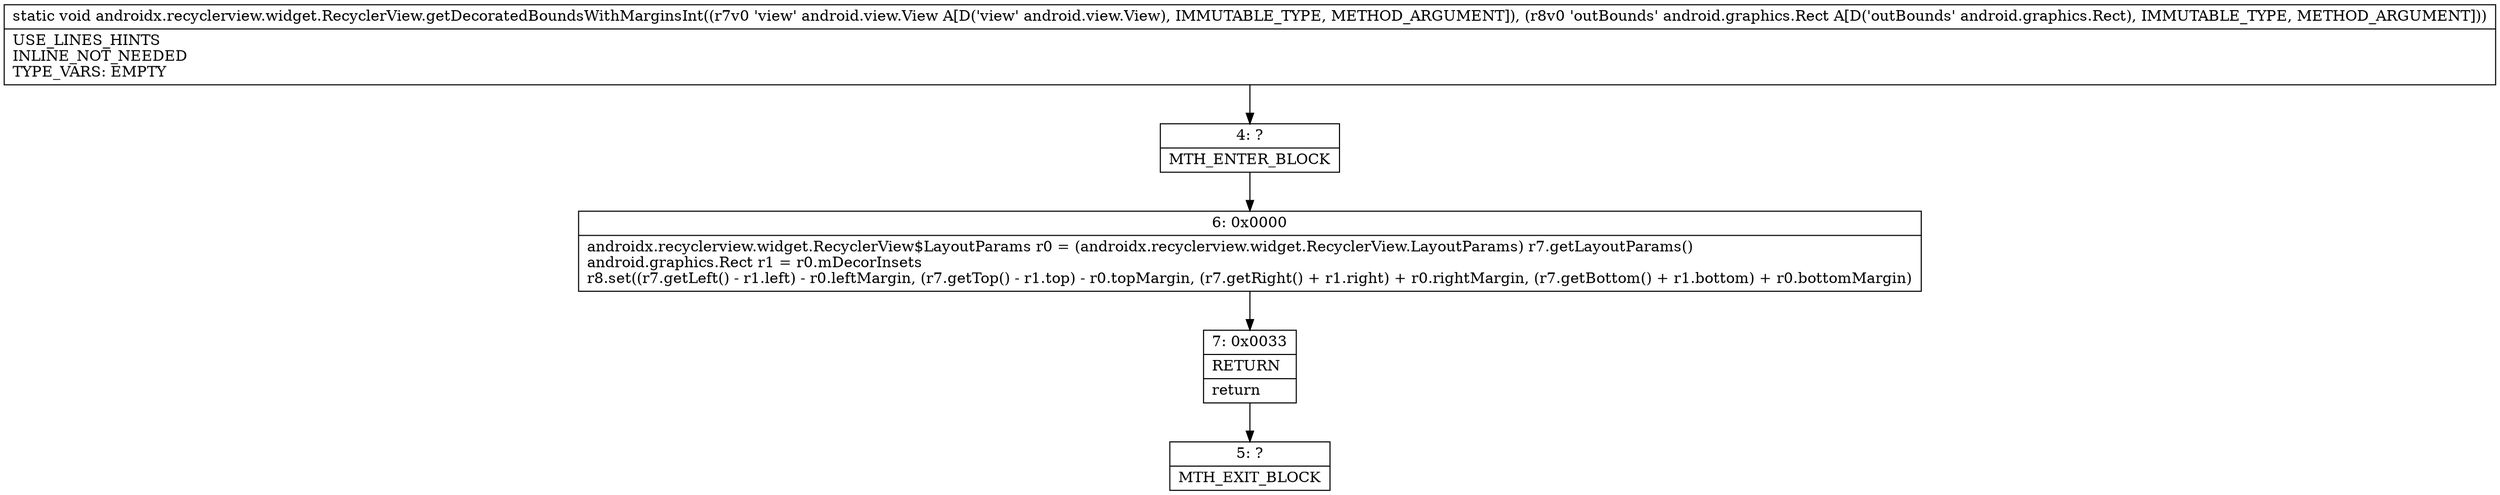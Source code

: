 digraph "CFG forandroidx.recyclerview.widget.RecyclerView.getDecoratedBoundsWithMarginsInt(Landroid\/view\/View;Landroid\/graphics\/Rect;)V" {
Node_4 [shape=record,label="{4\:\ ?|MTH_ENTER_BLOCK\l}"];
Node_6 [shape=record,label="{6\:\ 0x0000|androidx.recyclerview.widget.RecyclerView$LayoutParams r0 = (androidx.recyclerview.widget.RecyclerView.LayoutParams) r7.getLayoutParams()\landroid.graphics.Rect r1 = r0.mDecorInsets\lr8.set((r7.getLeft() \- r1.left) \- r0.leftMargin, (r7.getTop() \- r1.top) \- r0.topMargin, (r7.getRight() + r1.right) + r0.rightMargin, (r7.getBottom() + r1.bottom) + r0.bottomMargin)\l}"];
Node_7 [shape=record,label="{7\:\ 0x0033|RETURN\l|return\l}"];
Node_5 [shape=record,label="{5\:\ ?|MTH_EXIT_BLOCK\l}"];
MethodNode[shape=record,label="{static void androidx.recyclerview.widget.RecyclerView.getDecoratedBoundsWithMarginsInt((r7v0 'view' android.view.View A[D('view' android.view.View), IMMUTABLE_TYPE, METHOD_ARGUMENT]), (r8v0 'outBounds' android.graphics.Rect A[D('outBounds' android.graphics.Rect), IMMUTABLE_TYPE, METHOD_ARGUMENT]))  | USE_LINES_HINTS\lINLINE_NOT_NEEDED\lTYPE_VARS: EMPTY\l}"];
MethodNode -> Node_4;Node_4 -> Node_6;
Node_6 -> Node_7;
Node_7 -> Node_5;
}

